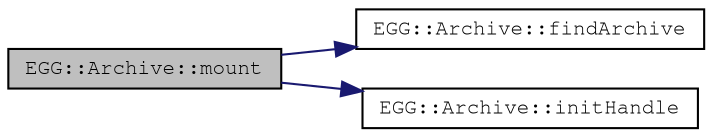 digraph "EGG::Archive::mount"
{
 // LATEX_PDF_SIZE
  edge [fontname="FreeMono",fontsize="10",labelfontname="FreeMono",labelfontsize="10"];
  node [fontname="FreeMono",fontsize="10",shape=record];
  rankdir="LR";
  Node1 [label="EGG::Archive::mount",height=0.2,width=0.4,color="black", fillcolor="grey75", style="filled", fontcolor="black",tooltip="Mount an archive."];
  Node1 -> Node2 [color="midnightblue",fontsize="10",style="solid",fontname="FreeMono"];
  Node2 [label="EGG::Archive::findArchive",height=0.2,width=0.4,color="black", fillcolor="white", style="filled",URL="$class_e_g_g_1_1_archive.html#aabacbc9022c2de616451c08ab50a7e30",tooltip="Find the EGG Archive wrapping the ARC file starting at pArchive."];
  Node1 -> Node3 [color="midnightblue",fontsize="10",style="solid",fontname="FreeMono"];
  Node3 [label="EGG::Archive::initHandle",height=0.2,width=0.4,color="black", fillcolor="white", style="filled",URL="$class_e_g_g_1_1_archive.html#a510d36f098617c4e05cf8d123534982d",tooltip=" "];
}
